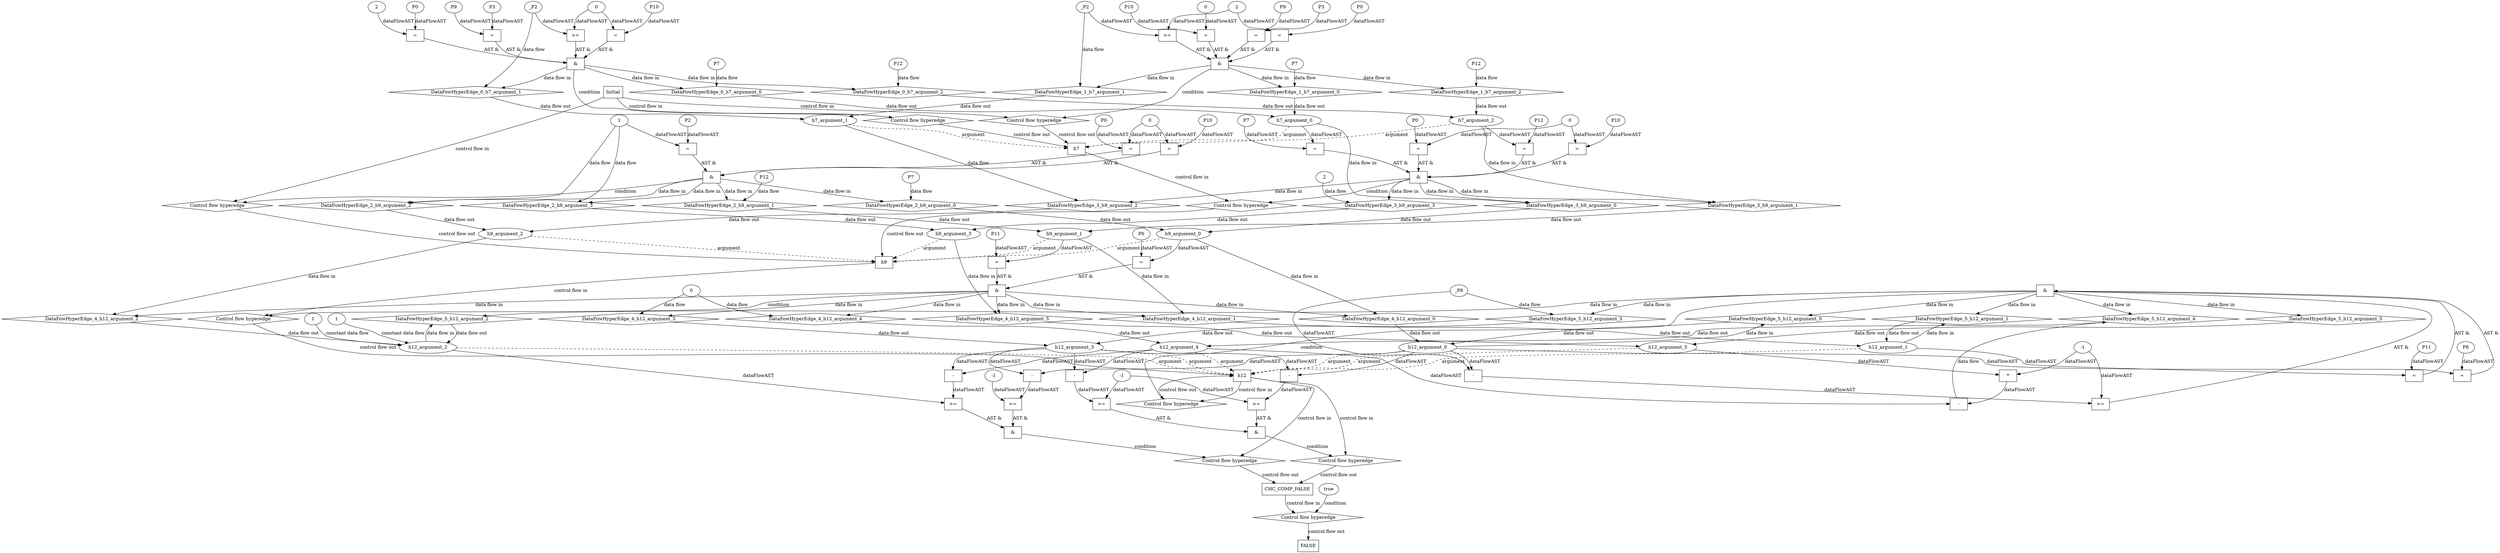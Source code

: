 digraph dag {
"CHC_COMP_FALSE" [label="CHC_COMP_FALSE" nodeName="CHC_COMP_FALSE" class=cfn  shape="rect"];
"h12" [label="h12" nodeName="h12" class=cfn  shape="rect"];
"h7" [label="h7" nodeName="h7" class=cfn  shape="rect"];
"h9" [label="h9" nodeName="h9" class=cfn  shape="rect"];
FALSE [label="FALSE" nodeName=FALSE class=cfn  shape="rect"];
Initial [label="Initial" nodeName=Initial class=cfn  shape="rect"];
ControlFowHyperEdge_0 [label="Control flow hyperedge" nodeName=ControlFowHyperEdge_0 class=controlFlowHyperEdge shape="diamond"];
"Initial" -> ControlFowHyperEdge_0 [label="control flow in"]
ControlFowHyperEdge_0 -> "h7" [label="control flow out"]
ControlFowHyperEdge_1 [label="Control flow hyperedge" nodeName=ControlFowHyperEdge_1 class=controlFlowHyperEdge shape="diamond"];
"Initial" -> ControlFowHyperEdge_1 [label="control flow in"]
ControlFowHyperEdge_1 -> "h7" [label="control flow out"]
ControlFowHyperEdge_2 [label="Control flow hyperedge" nodeName=ControlFowHyperEdge_2 class=controlFlowHyperEdge shape="diamond"];
"Initial" -> ControlFowHyperEdge_2 [label="control flow in"]
ControlFowHyperEdge_2 -> "h9" [label="control flow out"]
ControlFowHyperEdge_3 [label="Control flow hyperedge" nodeName=ControlFowHyperEdge_3 class=controlFlowHyperEdge shape="diamond"];
"h7" -> ControlFowHyperEdge_3 [label="control flow in"]
ControlFowHyperEdge_3 -> "h9" [label="control flow out"]
ControlFowHyperEdge_4 [label="Control flow hyperedge" nodeName=ControlFowHyperEdge_4 class=controlFlowHyperEdge shape="diamond"];
"h9" -> ControlFowHyperEdge_4 [label="control flow in"]
ControlFowHyperEdge_4 -> "h12" [label="control flow out"]
ControlFowHyperEdge_5 [label="Control flow hyperedge" nodeName=ControlFowHyperEdge_5 class=controlFlowHyperEdge shape="diamond"];
"h12" -> ControlFowHyperEdge_5 [label="control flow in"]
ControlFowHyperEdge_5 -> "h12" [label="control flow out"]
ControlFowHyperEdge_6 [label="Control flow hyperedge" nodeName=ControlFowHyperEdge_6 class=controlFlowHyperEdge shape="diamond"];
"h12" -> ControlFowHyperEdge_6 [label="control flow in"]
ControlFowHyperEdge_6 -> "CHC_COMP_FALSE" [label="control flow out"]
ControlFowHyperEdge_7 [label="Control flow hyperedge" nodeName=ControlFowHyperEdge_7 class=controlFlowHyperEdge shape="diamond"];
"h12" -> ControlFowHyperEdge_7 [label="control flow in"]
ControlFowHyperEdge_7 -> "CHC_COMP_FALSE" [label="control flow out"]
ControlFowHyperEdge_8 [label="Control flow hyperedge" nodeName=ControlFowHyperEdge_8 class=controlFlowHyperEdge shape="diamond"];
"CHC_COMP_FALSE" -> ControlFowHyperEdge_8 [label="control flow in"]
ControlFowHyperEdge_8 -> "FALSE" [label="control flow out"]
"h7_argument_0" [label="h7_argument_0" nodeName=argument0 class=argument  head="h7" shape="oval"];
"h7_argument_0" -> "h7"[label="argument" style="dashed"]
"h7_argument_1" [label="h7_argument_1" nodeName=argument1 class=argument  head="h7" shape="oval"];
"h7_argument_1" -> "h7"[label="argument" style="dashed"]
"h7_argument_2" [label="h7_argument_2" nodeName=argument2 class=argument  head="h7" shape="oval"];
"h7_argument_2" -> "h7"[label="argument" style="dashed"]
"h9_argument_0" [label="h9_argument_0" nodeName=argument0 class=argument  head="h9" shape="oval"];
"h9_argument_0" -> "h9"[label="argument" style="dashed"]
"h9_argument_1" [label="h9_argument_1" nodeName=argument1 class=argument  head="h9" shape="oval"];
"h9_argument_1" -> "h9"[label="argument" style="dashed"]
"h9_argument_2" [label="h9_argument_2" nodeName=argument2 class=argument  head="h9" shape="oval"];
"h9_argument_2" -> "h9"[label="argument" style="dashed"]
"h9_argument_3" [label="h9_argument_3" nodeName=argument3 class=argument  head="h9" shape="oval"];
"h9_argument_3" -> "h9"[label="argument" style="dashed"]
"h12_argument_0" [label="h12_argument_0" nodeName=argument0 class=argument  head="h12" shape="oval"];
"h12_argument_0" -> "h12"[label="argument" style="dashed"]
"h12_argument_1" [label="h12_argument_1" nodeName=argument1 class=argument  head="h12" shape="oval"];
"h12_argument_1" -> "h12"[label="argument" style="dashed"]
"h12_argument_2" [label="h12_argument_2" nodeName=argument2 class=argument  head="h12" shape="oval"];
"h12_argument_2" -> "h12"[label="argument" style="dashed"]
"h12_argument_3" [label="h12_argument_3" nodeName=argument3 class=argument  head="h12" shape="oval"];
"h12_argument_3" -> "h12"[label="argument" style="dashed"]
"h12_argument_4" [label="h12_argument_4" nodeName=argument4 class=argument  head="h12" shape="oval"];
"h12_argument_4" -> "h12"[label="argument" style="dashed"]
"h12_argument_5" [label="h12_argument_5" nodeName=argument5 class=argument  head="h12" shape="oval"];
"h12_argument_5" -> "h12"[label="argument" style="dashed"]

"xxxh7___Initial_0xxx_and" [label="&" nodeName="xxxh7___Initial_0xxx_and" class=Operator shape="rect"];
"xxxh7___Initial_0xxxguard_0_node_0" [label=">=" nodeName="xxxh7___Initial_0xxxguard_0_node_0" class=Operator  shape="rect"];
"xxxh7___Initial_0xxxguard_0_node_1" [label="0" nodeName="xxxh7___Initial_0xxxguard_0_node_1" class=Literal ];
"xxxh7___Initial_0xxxguard_0_node_1" -> "xxxh7___Initial_0xxxguard_0_node_0"[label="dataFlowAST"]
"xxxh7___Initial_0xxxdataFlow1_node_0" -> "xxxh7___Initial_0xxxguard_0_node_0"[label="dataFlowAST"]

"xxxh7___Initial_0xxxguard_0_node_0" -> "xxxh7___Initial_0xxx_and" [label="AST &"];
"xxxh7___Initial_0xxxguard1_node_0" [label="=" nodeName="xxxh7___Initial_0xxxguard1_node_0" class=Operator  shape="rect"];
"xxxh7___Initial_0xxxguard1_node_1" [label="P0" nodeName="xxxh7___Initial_0xxxguard1_node_1" class=Constant ];
"xxxh7___Initial_0xxxguard1_node_2" [label="2" nodeName="xxxh7___Initial_0xxxguard1_node_2" class=Literal ];
"xxxh7___Initial_0xxxguard1_node_1" -> "xxxh7___Initial_0xxxguard1_node_0"[label="dataFlowAST"]
"xxxh7___Initial_0xxxguard1_node_2" -> "xxxh7___Initial_0xxxguard1_node_0"[label="dataFlowAST"]

"xxxh7___Initial_0xxxguard1_node_0" -> "xxxh7___Initial_0xxx_and" [label="AST &"];
"xxxh7___Initial_0xxxguard2_node_0" [label="=" nodeName="xxxh7___Initial_0xxxguard2_node_0" class=Operator  shape="rect"];
"xxxh7___Initial_0xxxguard2_node_1" [label="P10" nodeName="xxxh7___Initial_0xxxguard2_node_1" class=Constant ];
"xxxh7___Initial_0xxxguard2_node_1" -> "xxxh7___Initial_0xxxguard2_node_0"[label="dataFlowAST"]
"xxxh7___Initial_0xxxguard_0_node_1" -> "xxxh7___Initial_0xxxguard2_node_0"[label="dataFlowAST"]

"xxxh7___Initial_0xxxguard2_node_0" -> "xxxh7___Initial_0xxx_and" [label="AST &"];
"xxxh7___Initial_0xxxguard3_node_0" [label="=" nodeName="xxxh7___Initial_0xxxguard3_node_0" class=Operator  shape="rect"];
"xxxh7___Initial_0xxxguard3_node_1" [label="P9" nodeName="xxxh7___Initial_0xxxguard3_node_1" class=Constant ];
"xxxh7___Initial_0xxxguard3_node_2" [label="P3" nodeName="xxxh7___Initial_0xxxguard3_node_2" class=Constant ];
"xxxh7___Initial_0xxxguard3_node_1" -> "xxxh7___Initial_0xxxguard3_node_0"[label="dataFlowAST"]
"xxxh7___Initial_0xxxguard3_node_2" -> "xxxh7___Initial_0xxxguard3_node_0"[label="dataFlowAST"]

"xxxh7___Initial_0xxxguard3_node_0" -> "xxxh7___Initial_0xxx_and" [label="AST &"];
"xxxh7___Initial_0xxx_and" -> "ControlFowHyperEdge_0" [label="condition"];
"xxxh7___Initial_0xxxdataFlow_0_node_0" [label="P7" nodeName="xxxh7___Initial_0xxxdataFlow_0_node_0" class=Constant ];

"xxxh7___Initial_0xxxdataFlow_0_node_0" -> "DataFowHyperEdge_0_h7_argument_0" [label="data flow"];
"xxxh7___Initial_0xxxdataFlow1_node_0" [label="_P2" nodeName="xxxh7___Initial_0xxxdataFlow1_node_0" class=Constant ];

"xxxh7___Initial_0xxxdataFlow1_node_0" -> "DataFowHyperEdge_0_h7_argument_1" [label="data flow"];
"xxxh7___Initial_0xxxdataFlow2_node_0" [label="P12" nodeName="xxxh7___Initial_0xxxdataFlow2_node_0" class=Constant ];

"xxxh7___Initial_0xxxdataFlow2_node_0" -> "DataFowHyperEdge_0_h7_argument_2" [label="data flow"];
"xxxh7___Initial_1xxx_and" [label="&" nodeName="xxxh7___Initial_1xxx_and" class=Operator shape="rect"];
"xxxh7___Initial_1xxxguard_0_node_0" [label=">=" nodeName="xxxh7___Initial_1xxxguard_0_node_0" class=Operator  shape="rect"];
"xxxh7___Initial_1xxxguard_0_node_2" [label="2" nodeName="xxxh7___Initial_1xxxguard_0_node_2" class=Literal ];
"xxxh7___Initial_1xxxdataFlow1_node_0" -> "xxxh7___Initial_1xxxguard_0_node_0"[label="dataFlowAST"]
"xxxh7___Initial_1xxxguard_0_node_2" -> "xxxh7___Initial_1xxxguard_0_node_0"[label="dataFlowAST"]

"xxxh7___Initial_1xxxguard_0_node_0" -> "xxxh7___Initial_1xxx_and" [label="AST &"];
"xxxh7___Initial_1xxxguard1_node_0" [label="=" nodeName="xxxh7___Initial_1xxxguard1_node_0" class=Operator  shape="rect"];
"xxxh7___Initial_1xxxguard1_node_1" [label="P0" nodeName="xxxh7___Initial_1xxxguard1_node_1" class=Constant ];
"xxxh7___Initial_1xxxguard1_node_1" -> "xxxh7___Initial_1xxxguard1_node_0"[label="dataFlowAST"]
"xxxh7___Initial_1xxxguard_0_node_2" -> "xxxh7___Initial_1xxxguard1_node_0"[label="dataFlowAST"]

"xxxh7___Initial_1xxxguard1_node_0" -> "xxxh7___Initial_1xxx_and" [label="AST &"];
"xxxh7___Initial_1xxxguard2_node_0" [label="=" nodeName="xxxh7___Initial_1xxxguard2_node_0" class=Operator  shape="rect"];
"xxxh7___Initial_1xxxguard2_node_1" [label="P10" nodeName="xxxh7___Initial_1xxxguard2_node_1" class=Constant ];
"xxxh7___Initial_1xxxguard2_node_2" [label="0" nodeName="xxxh7___Initial_1xxxguard2_node_2" class=Literal ];
"xxxh7___Initial_1xxxguard2_node_1" -> "xxxh7___Initial_1xxxguard2_node_0"[label="dataFlowAST"]
"xxxh7___Initial_1xxxguard2_node_2" -> "xxxh7___Initial_1xxxguard2_node_0"[label="dataFlowAST"]

"xxxh7___Initial_1xxxguard2_node_0" -> "xxxh7___Initial_1xxx_and" [label="AST &"];
"xxxh7___Initial_1xxxguard3_node_0" [label="=" nodeName="xxxh7___Initial_1xxxguard3_node_0" class=Operator  shape="rect"];
"xxxh7___Initial_1xxxguard3_node_1" [label="P9" nodeName="xxxh7___Initial_1xxxguard3_node_1" class=Constant ];
"xxxh7___Initial_1xxxguard3_node_2" [label="P3" nodeName="xxxh7___Initial_1xxxguard3_node_2" class=Constant ];
"xxxh7___Initial_1xxxguard3_node_1" -> "xxxh7___Initial_1xxxguard3_node_0"[label="dataFlowAST"]
"xxxh7___Initial_1xxxguard3_node_2" -> "xxxh7___Initial_1xxxguard3_node_0"[label="dataFlowAST"]

"xxxh7___Initial_1xxxguard3_node_0" -> "xxxh7___Initial_1xxx_and" [label="AST &"];
"xxxh7___Initial_1xxx_and" -> "ControlFowHyperEdge_1" [label="condition"];
"xxxh7___Initial_1xxxdataFlow_0_node_0" [label="P7" nodeName="xxxh7___Initial_1xxxdataFlow_0_node_0" class=Constant ];

"xxxh7___Initial_1xxxdataFlow_0_node_0" -> "DataFowHyperEdge_1_h7_argument_0" [label="data flow"];
"xxxh7___Initial_1xxxdataFlow1_node_0" [label="_P2" nodeName="xxxh7___Initial_1xxxdataFlow1_node_0" class=Constant ];

"xxxh7___Initial_1xxxdataFlow1_node_0" -> "DataFowHyperEdge_1_h7_argument_1" [label="data flow"];
"xxxh7___Initial_1xxxdataFlow2_node_0" [label="P12" nodeName="xxxh7___Initial_1xxxdataFlow2_node_0" class=Constant ];

"xxxh7___Initial_1xxxdataFlow2_node_0" -> "DataFowHyperEdge_1_h7_argument_2" [label="data flow"];
"xxxh9___Initial_2xxx_and" [label="&" nodeName="xxxh9___Initial_2xxx_and" class=Operator shape="rect"];
"xxxh9___Initial_2xxxguard_0_node_0" [label="=" nodeName="xxxh9___Initial_2xxxguard_0_node_0" class=Operator  shape="rect"];
"xxxh9___Initial_2xxxguard_0_node_1" [label="P0" nodeName="xxxh9___Initial_2xxxguard_0_node_1" class=Constant ];
"xxxh9___Initial_2xxxguard_0_node_2" [label="0" nodeName="xxxh9___Initial_2xxxguard_0_node_2" class=Literal ];
"xxxh9___Initial_2xxxguard_0_node_1" -> "xxxh9___Initial_2xxxguard_0_node_0"[label="dataFlowAST"]
"xxxh9___Initial_2xxxguard_0_node_2" -> "xxxh9___Initial_2xxxguard_0_node_0"[label="dataFlowAST"]

"xxxh9___Initial_2xxxguard_0_node_0" -> "xxxh9___Initial_2xxx_and" [label="AST &"];
"xxxh9___Initial_2xxxguard1_node_0" [label="=" nodeName="xxxh9___Initial_2xxxguard1_node_0" class=Operator  shape="rect"];
"xxxh9___Initial_2xxxguard1_node_1" [label="P10" nodeName="xxxh9___Initial_2xxxguard1_node_1" class=Constant ];
"xxxh9___Initial_2xxxguard1_node_1" -> "xxxh9___Initial_2xxxguard1_node_0"[label="dataFlowAST"]
"xxxh9___Initial_2xxxguard_0_node_2" -> "xxxh9___Initial_2xxxguard1_node_0"[label="dataFlowAST"]

"xxxh9___Initial_2xxxguard1_node_0" -> "xxxh9___Initial_2xxx_and" [label="AST &"];
"xxxh9___Initial_2xxxguard2_node_0" [label="=" nodeName="xxxh9___Initial_2xxxguard2_node_0" class=Operator  shape="rect"];
"xxxh9___Initial_2xxxguard2_node_2" [label="P2" nodeName="xxxh9___Initial_2xxxguard2_node_2" class=Constant ];
"xxxh9___Initial_2xxxdataFlow2_node_0" -> "xxxh9___Initial_2xxxguard2_node_0"[label="dataFlowAST"]
"xxxh9___Initial_2xxxguard2_node_2" -> "xxxh9___Initial_2xxxguard2_node_0"[label="dataFlowAST"]

"xxxh9___Initial_2xxxguard2_node_0" -> "xxxh9___Initial_2xxx_and" [label="AST &"];
"xxxh9___Initial_2xxx_and" -> "ControlFowHyperEdge_2" [label="condition"];
"xxxh9___Initial_2xxxdataFlow_0_node_0" [label="P7" nodeName="xxxh9___Initial_2xxxdataFlow_0_node_0" class=Constant ];

"xxxh9___Initial_2xxxdataFlow_0_node_0" -> "DataFowHyperEdge_2_h9_argument_0" [label="data flow"];
"xxxh9___Initial_2xxxdataFlow1_node_0" [label="P12" nodeName="xxxh9___Initial_2xxxdataFlow1_node_0" class=Constant ];

"xxxh9___Initial_2xxxdataFlow1_node_0" -> "DataFowHyperEdge_2_h9_argument_1" [label="data flow"];
"xxxh9___Initial_2xxxdataFlow2_node_0" [label="1" nodeName="xxxh9___Initial_2xxxdataFlow2_node_0" class=Literal ];

"xxxh9___Initial_2xxxdataFlow2_node_0" -> "DataFowHyperEdge_2_h9_argument_2" [label="data flow"];

"xxxh9___Initial_2xxxdataFlow2_node_0" -> "DataFowHyperEdge_2_h9_argument_3" [label="data flow"];
"xxxh9___h7_3xxx_and" [label="&" nodeName="xxxh9___h7_3xxx_and" class=Operator shape="rect"];
"xxxh9___h7_3xxxguard_0_node_0" [label="=" nodeName="xxxh9___h7_3xxxguard_0_node_0" class=Operator  shape="rect"];
"xxxh9___h7_3xxxguard_0_node_1" [label="P0" nodeName="xxxh9___h7_3xxxguard_0_node_1" class=Constant ];
"xxxh9___h7_3xxxguard_0_node_2" [label="0" nodeName="xxxh9___h7_3xxxguard_0_node_2" class=Literal ];
"xxxh9___h7_3xxxguard_0_node_1" -> "xxxh9___h7_3xxxguard_0_node_0"[label="dataFlowAST"]
"xxxh9___h7_3xxxguard_0_node_2" -> "xxxh9___h7_3xxxguard_0_node_0"[label="dataFlowAST"]

"xxxh9___h7_3xxxguard_0_node_0" -> "xxxh9___h7_3xxx_and" [label="AST &"];
"xxxh9___h7_3xxxguard1_node_0" [label="=" nodeName="xxxh9___h7_3xxxguard1_node_0" class=Operator  shape="rect"];
"xxxh9___h7_3xxxguard1_node_1" [label="P7" nodeName="xxxh9___h7_3xxxguard1_node_1" class=Constant ];
"xxxh9___h7_3xxxguard1_node_1" -> "xxxh9___h7_3xxxguard1_node_0"[label="dataFlowAST"]
"h7_argument_0" -> "xxxh9___h7_3xxxguard1_node_0"[label="dataFlowAST"]

"xxxh9___h7_3xxxguard1_node_0" -> "xxxh9___h7_3xxx_and" [label="AST &"];
"xxxh9___h7_3xxxguard2_node_0" [label="=" nodeName="xxxh9___h7_3xxxguard2_node_0" class=Operator  shape="rect"];
"xxxh9___h7_3xxxguard2_node_1" [label="P12" nodeName="xxxh9___h7_3xxxguard2_node_1" class=Constant ];
"xxxh9___h7_3xxxguard2_node_1" -> "xxxh9___h7_3xxxguard2_node_0"[label="dataFlowAST"]
"h7_argument_2" -> "xxxh9___h7_3xxxguard2_node_0"[label="dataFlowAST"]

"xxxh9___h7_3xxxguard2_node_0" -> "xxxh9___h7_3xxx_and" [label="AST &"];
"xxxh9___h7_3xxxguard3_node_0" [label="=" nodeName="xxxh9___h7_3xxxguard3_node_0" class=Operator  shape="rect"];
"xxxh9___h7_3xxxguard3_node_1" [label="P10" nodeName="xxxh9___h7_3xxxguard3_node_1" class=Constant ];
"xxxh9___h7_3xxxguard3_node_1" -> "xxxh9___h7_3xxxguard3_node_0"[label="dataFlowAST"]
"xxxh9___h7_3xxxguard_0_node_2" -> "xxxh9___h7_3xxxguard3_node_0"[label="dataFlowAST"]

"xxxh9___h7_3xxxguard3_node_0" -> "xxxh9___h7_3xxx_and" [label="AST &"];
"xxxh9___h7_3xxx_and" -> "ControlFowHyperEdge_3" [label="condition"];

"h7_argument_1" -> "DataFowHyperEdge_3_h9_argument_2" [label="data flow"];
"xxxh9___h7_3xxxdataFlow1_node_0" [label="2" nodeName="xxxh9___h7_3xxxdataFlow1_node_0" class=Literal ];

"xxxh9___h7_3xxxdataFlow1_node_0" -> "DataFowHyperEdge_3_h9_argument_3" [label="data flow"];
"xxxh12___h9_4xxx_and" [label="&" nodeName="xxxh12___h9_4xxx_and" class=Operator shape="rect"];
"xxxh12___h9_4xxxguard_0_node_0" [label="=" nodeName="xxxh12___h9_4xxxguard_0_node_0" class=Operator  shape="rect"];
"xxxh12___h9_4xxxguard_0_node_1" [label="P6" nodeName="xxxh12___h9_4xxxguard_0_node_1" class=Constant ];
"xxxh12___h9_4xxxguard_0_node_1" -> "xxxh12___h9_4xxxguard_0_node_0"[label="dataFlowAST"]
"h9_argument_0" -> "xxxh12___h9_4xxxguard_0_node_0"[label="dataFlowAST"]

"xxxh12___h9_4xxxguard_0_node_0" -> "xxxh12___h9_4xxx_and" [label="AST &"];
"xxxh12___h9_4xxxguard1_node_0" [label="=" nodeName="xxxh12___h9_4xxxguard1_node_0" class=Operator  shape="rect"];
"xxxh12___h9_4xxxguard1_node_1" [label="P11" nodeName="xxxh12___h9_4xxxguard1_node_1" class=Constant ];
"xxxh12___h9_4xxxguard1_node_1" -> "xxxh12___h9_4xxxguard1_node_0"[label="dataFlowAST"]
"h9_argument_1" -> "xxxh12___h9_4xxxguard1_node_0"[label="dataFlowAST"]

"xxxh12___h9_4xxxguard1_node_0" -> "xxxh12___h9_4xxx_and" [label="AST &"];
"xxxh12___h9_4xxx_and" -> "ControlFowHyperEdge_4" [label="condition"];
"xxxh12___h9_4xxxdataFlow_0_node_0" [label="0" nodeName="xxxh12___h9_4xxxdataFlow_0_node_0" class=Literal ];

"xxxh12___h9_4xxxdataFlow_0_node_0" -> "DataFowHyperEdge_4_h12_argument_3" [label="data flow"];

"xxxh12___h9_4xxxdataFlow_0_node_0" -> "DataFowHyperEdge_4_h12_argument_4" [label="data flow"];
"xxxh12___h12_5xxx_and" [label="&" nodeName="xxxh12___h12_5xxx_and" class=Operator shape="rect"];
"xxxh12___h12_5xxxguard_0_node_0" [label=">=" nodeName="xxxh12___h12_5xxxguard_0_node_0" class=Operator  shape="rect"];
"xxxh12___h12_5xxxguard_0_node_1" [label="-" nodeName="xxxh12___h12_5xxxguard_0_node_1" class= Operator shape="rect"];
"xxxh12___h12_5xxxdataFlow1_node_3" [label="-1" nodeName="xxxh12___h12_5xxxdataFlow1_node_3" class=Literal ];
"xxxh12___h12_5xxxguard_0_node_1" -> "xxxh12___h12_5xxxguard_0_node_0"[label="dataFlowAST"]
"xxxh12___h12_5xxxdataFlow1_node_3" -> "xxxh12___h12_5xxxguard_0_node_0"[label="dataFlowAST"]
"h12_argument_0" -> "xxxh12___h12_5xxxguard_0_node_1"[label="dataFlowAST"]
"xxxh12___h12_5xxxdataFlow_0_node_0" -> "xxxh12___h12_5xxxguard_0_node_1"[label="dataFlowAST"]

"xxxh12___h12_5xxxguard_0_node_0" -> "xxxh12___h12_5xxx_and" [label="AST &"];
"xxxh12___h12_5xxxguard1_node_0" [label="=" nodeName="xxxh12___h12_5xxxguard1_node_0" class=Operator  shape="rect"];
"xxxh12___h12_5xxxguard1_node_1" [label="P6" nodeName="xxxh12___h12_5xxxguard1_node_1" class=Constant ];
"xxxh12___h12_5xxxguard1_node_1" -> "xxxh12___h12_5xxxguard1_node_0"[label="dataFlowAST"]
"h12_argument_0" -> "xxxh12___h12_5xxxguard1_node_0"[label="dataFlowAST"]

"xxxh12___h12_5xxxguard1_node_0" -> "xxxh12___h12_5xxx_and" [label="AST &"];
"xxxh12___h12_5xxxguard2_node_0" [label="=" nodeName="xxxh12___h12_5xxxguard2_node_0" class=Operator  shape="rect"];
"xxxh12___h12_5xxxguard2_node_1" [label="P11" nodeName="xxxh12___h12_5xxxguard2_node_1" class=Constant ];
"xxxh12___h12_5xxxguard2_node_1" -> "xxxh12___h12_5xxxguard2_node_0"[label="dataFlowAST"]
"h12_argument_1" -> "xxxh12___h12_5xxxguard2_node_0"[label="dataFlowAST"]

"xxxh12___h12_5xxxguard2_node_0" -> "xxxh12___h12_5xxx_and" [label="AST &"];
"xxxh12___h12_5xxx_and" -> "ControlFowHyperEdge_5" [label="condition"];
"xxxh12___h12_5xxxdataFlow_0_node_0" [label="_P8" nodeName="xxxh12___h12_5xxxdataFlow_0_node_0" class=Constant ];

"xxxh12___h12_5xxxdataFlow_0_node_0" -> "DataFowHyperEdge_5_h12_argument_3" [label="data flow"];
"xxxh12___h12_5xxxdataFlow1_node_0" [label="-" nodeName="xxxh12___h12_5xxxdataFlow1_node_0" class= Operator shape="rect"];
"xxxh12___h12_5xxxdataFlow1_node_2" [label="*" nodeName="xxxh12___h12_5xxxdataFlow1_node_2" class=Operator  shape="rect"];
"xxxh12___h12_5xxxdataFlow1_node_3" [label="-1" nodeName="xxxh12___h12_5xxxdataFlow1_node_3" class=Coeff ];
"h12_argument_4" -> "xxxh12___h12_5xxxdataFlow1_node_0"[label="dataFlowAST"]
"xxxh12___h12_5xxxdataFlow1_node_2" -> "xxxh12___h12_5xxxdataFlow1_node_0"[label="dataFlowAST"]
"h12_argument_5" -> "xxxh12___h12_5xxxdataFlow1_node_2"[label="dataFlowAST"]
"xxxh12___h12_5xxxdataFlow1_node_3" -> "xxxh12___h12_5xxxdataFlow1_node_2"[label="dataFlowAST"]

"xxxh12___h12_5xxxdataFlow1_node_0" -> "DataFowHyperEdge_5_h12_argument_4" [label="data flow"];
"xxxCHC_COMP_FALSE___h12_6xxx_and" [label="&" nodeName="xxxCHC_COMP_FALSE___h12_6xxx_and" class=Operator shape="rect"];
"xxxCHC_COMP_FALSE___h12_6xxxguard_0_node_0" [label=">=" nodeName="xxxCHC_COMP_FALSE___h12_6xxxguard_0_node_0" class=Operator  shape="rect"];
"xxxCHC_COMP_FALSE___h12_6xxxguard_0_node_1" [label="-" nodeName="xxxCHC_COMP_FALSE___h12_6xxxguard_0_node_1" class= Operator shape="rect"];
"xxxCHC_COMP_FALSE___h12_6xxxguard_0_node_1" -> "xxxCHC_COMP_FALSE___h12_6xxxguard_0_node_0"[label="dataFlowAST"]
"h12_argument_2" -> "xxxCHC_COMP_FALSE___h12_6xxxguard_0_node_0"[label="dataFlowAST"]
"h12_argument_3" -> "xxxCHC_COMP_FALSE___h12_6xxxguard_0_node_1"[label="dataFlowAST"]
"h12_argument_4" -> "xxxCHC_COMP_FALSE___h12_6xxxguard_0_node_1"[label="dataFlowAST"]

"xxxCHC_COMP_FALSE___h12_6xxxguard_0_node_0" -> "xxxCHC_COMP_FALSE___h12_6xxx_and" [label="AST &"];
"xxxCHC_COMP_FALSE___h12_6xxxguard1_node_0" [label=">=" nodeName="xxxCHC_COMP_FALSE___h12_6xxxguard1_node_0" class=Operator  shape="rect"];
"xxxCHC_COMP_FALSE___h12_6xxxguard1_node_1" [label="-1" nodeName="xxxCHC_COMP_FALSE___h12_6xxxguard1_node_1" class=Literal ];
"xxxCHC_COMP_FALSE___h12_6xxxguard1_node_2" [label="-" nodeName="xxxCHC_COMP_FALSE___h12_6xxxguard1_node_2" class= Operator shape="rect"];
"xxxCHC_COMP_FALSE___h12_6xxxguard1_node_1" -> "xxxCHC_COMP_FALSE___h12_6xxxguard1_node_0"[label="dataFlowAST"]
"xxxCHC_COMP_FALSE___h12_6xxxguard1_node_2" -> "xxxCHC_COMP_FALSE___h12_6xxxguard1_node_0"[label="dataFlowAST"]
"h12_argument_0" -> "xxxCHC_COMP_FALSE___h12_6xxxguard1_node_2"[label="dataFlowAST"]
"h12_argument_3" -> "xxxCHC_COMP_FALSE___h12_6xxxguard1_node_2"[label="dataFlowAST"]

"xxxCHC_COMP_FALSE___h12_6xxxguard1_node_0" -> "xxxCHC_COMP_FALSE___h12_6xxx_and" [label="AST &"];
"xxxCHC_COMP_FALSE___h12_6xxx_and" -> "ControlFowHyperEdge_6" [label="condition"];
"xxxCHC_COMP_FALSE___h12_7xxx_and" [label="&" nodeName="xxxCHC_COMP_FALSE___h12_7xxx_and" class=Operator shape="rect"];
"xxxCHC_COMP_FALSE___h12_7xxxguard_0_node_0" [label=">=" nodeName="xxxCHC_COMP_FALSE___h12_7xxxguard_0_node_0" class=Operator  shape="rect"];
"xxxCHC_COMP_FALSE___h12_7xxxguard_0_node_1" [label="-1" nodeName="xxxCHC_COMP_FALSE___h12_7xxxguard_0_node_1" class=Literal ];
"xxxCHC_COMP_FALSE___h12_7xxxguard_0_node_2" [label="-" nodeName="xxxCHC_COMP_FALSE___h12_7xxxguard_0_node_2" class= Operator shape="rect"];
"xxxCHC_COMP_FALSE___h12_7xxxguard_0_node_1" -> "xxxCHC_COMP_FALSE___h12_7xxxguard_0_node_0"[label="dataFlowAST"]
"xxxCHC_COMP_FALSE___h12_7xxxguard_0_node_2" -> "xxxCHC_COMP_FALSE___h12_7xxxguard_0_node_0"[label="dataFlowAST"]
"h12_argument_3" -> "xxxCHC_COMP_FALSE___h12_7xxxguard_0_node_2"[label="dataFlowAST"]
"h12_argument_4" -> "xxxCHC_COMP_FALSE___h12_7xxxguard_0_node_2"[label="dataFlowAST"]

"xxxCHC_COMP_FALSE___h12_7xxxguard_0_node_0" -> "xxxCHC_COMP_FALSE___h12_7xxx_and" [label="AST &"];
"xxxCHC_COMP_FALSE___h12_7xxxguard1_node_0" [label=">=" nodeName="xxxCHC_COMP_FALSE___h12_7xxxguard1_node_0" class=Operator  shape="rect"];
"xxxCHC_COMP_FALSE___h12_7xxxguard1_node_2" [label="-" nodeName="xxxCHC_COMP_FALSE___h12_7xxxguard1_node_2" class= Operator shape="rect"];
"xxxCHC_COMP_FALSE___h12_7xxxguard_0_node_1" -> "xxxCHC_COMP_FALSE___h12_7xxxguard1_node_0"[label="dataFlowAST"]
"xxxCHC_COMP_FALSE___h12_7xxxguard1_node_2" -> "xxxCHC_COMP_FALSE___h12_7xxxguard1_node_0"[label="dataFlowAST"]
"h12_argument_0" -> "xxxCHC_COMP_FALSE___h12_7xxxguard1_node_2"[label="dataFlowAST"]
"h12_argument_3" -> "xxxCHC_COMP_FALSE___h12_7xxxguard1_node_2"[label="dataFlowAST"]

"xxxCHC_COMP_FALSE___h12_7xxxguard1_node_0" -> "xxxCHC_COMP_FALSE___h12_7xxx_and" [label="AST &"];
"xxxCHC_COMP_FALSE___h12_7xxx_and" -> "ControlFowHyperEdge_7" [label="condition"];
"xxxFALSE___CHC_COMP_FALSE_8xxxguard_0_node_0" [label="true" nodeName="xxxFALSE___CHC_COMP_FALSE_8xxxguard_0_node_0" class=BoolValue ];

"xxxFALSE___CHC_COMP_FALSE_8xxxguard_0_node_0" -> "ControlFowHyperEdge_8" [label="condition"];
"DataFowHyperEdge_0_h7_argument_0" [label="DataFowHyperEdge_0_h7_argument_0" nodeName="DataFowHyperEdge_0_h7_argument_0" class=DataFlowHyperedge shape="diamond"];
"DataFowHyperEdge_0_h7_argument_0" -> "h7_argument_0"[label="data flow out"]
"xxxh7___Initial_0xxx_and" -> "DataFowHyperEdge_0_h7_argument_0"[label="data flow in"]
"DataFowHyperEdge_0_h7_argument_1" [label="DataFowHyperEdge_0_h7_argument_1" nodeName="DataFowHyperEdge_0_h7_argument_1" class=DataFlowHyperedge shape="diamond"];
"DataFowHyperEdge_0_h7_argument_1" -> "h7_argument_1"[label="data flow out"]
"xxxh7___Initial_0xxx_and" -> "DataFowHyperEdge_0_h7_argument_1"[label="data flow in"]
"DataFowHyperEdge_0_h7_argument_2" [label="DataFowHyperEdge_0_h7_argument_2" nodeName="DataFowHyperEdge_0_h7_argument_2" class=DataFlowHyperedge shape="diamond"];
"DataFowHyperEdge_0_h7_argument_2" -> "h7_argument_2"[label="data flow out"]
"xxxh7___Initial_0xxx_and" -> "DataFowHyperEdge_0_h7_argument_2"[label="data flow in"]
"DataFowHyperEdge_1_h7_argument_0" [label="DataFowHyperEdge_1_h7_argument_0" nodeName="DataFowHyperEdge_1_h7_argument_0" class=DataFlowHyperedge shape="diamond"];
"DataFowHyperEdge_1_h7_argument_0" -> "h7_argument_0"[label="data flow out"]
"xxxh7___Initial_1xxx_and" -> "DataFowHyperEdge_1_h7_argument_0"[label="data flow in"]
"DataFowHyperEdge_1_h7_argument_1" [label="DataFowHyperEdge_1_h7_argument_1" nodeName="DataFowHyperEdge_1_h7_argument_1" class=DataFlowHyperedge shape="diamond"];
"DataFowHyperEdge_1_h7_argument_1" -> "h7_argument_1"[label="data flow out"]
"xxxh7___Initial_1xxx_and" -> "DataFowHyperEdge_1_h7_argument_1"[label="data flow in"]
"DataFowHyperEdge_1_h7_argument_2" [label="DataFowHyperEdge_1_h7_argument_2" nodeName="DataFowHyperEdge_1_h7_argument_2" class=DataFlowHyperedge shape="diamond"];
"DataFowHyperEdge_1_h7_argument_2" -> "h7_argument_2"[label="data flow out"]
"xxxh7___Initial_1xxx_and" -> "DataFowHyperEdge_1_h7_argument_2"[label="data flow in"]
"DataFowHyperEdge_2_h9_argument_0" [label="DataFowHyperEdge_2_h9_argument_0" nodeName="DataFowHyperEdge_2_h9_argument_0" class=DataFlowHyperedge shape="diamond"];
"DataFowHyperEdge_2_h9_argument_0" -> "h9_argument_0"[label="data flow out"]
"xxxh9___Initial_2xxx_and" -> "DataFowHyperEdge_2_h9_argument_0"[label="data flow in"]
"DataFowHyperEdge_2_h9_argument_1" [label="DataFowHyperEdge_2_h9_argument_1" nodeName="DataFowHyperEdge_2_h9_argument_1" class=DataFlowHyperedge shape="diamond"];
"DataFowHyperEdge_2_h9_argument_1" -> "h9_argument_1"[label="data flow out"]
"xxxh9___Initial_2xxx_and" -> "DataFowHyperEdge_2_h9_argument_1"[label="data flow in"]
"DataFowHyperEdge_2_h9_argument_2" [label="DataFowHyperEdge_2_h9_argument_2" nodeName="DataFowHyperEdge_2_h9_argument_2" class=DataFlowHyperedge shape="diamond"];
"DataFowHyperEdge_2_h9_argument_2" -> "h9_argument_2"[label="data flow out"]
"xxxh9___Initial_2xxx_and" -> "DataFowHyperEdge_2_h9_argument_2"[label="data flow in"]
"DataFowHyperEdge_2_h9_argument_3" [label="DataFowHyperEdge_2_h9_argument_3" nodeName="DataFowHyperEdge_2_h9_argument_3" class=DataFlowHyperedge shape="diamond"];
"DataFowHyperEdge_2_h9_argument_3" -> "h9_argument_3"[label="data flow out"]
"xxxh9___Initial_2xxx_and" -> "DataFowHyperEdge_2_h9_argument_3"[label="data flow in"]
"DataFowHyperEdge_3_h9_argument_0" [label="DataFowHyperEdge_3_h9_argument_0" nodeName="DataFowHyperEdge_3_h9_argument_0" class=DataFlowHyperedge shape="diamond"];
"DataFowHyperEdge_3_h9_argument_0" -> "h9_argument_0"[label="data flow out"]
"xxxh9___h7_3xxx_and" -> "DataFowHyperEdge_3_h9_argument_0"[label="data flow in"]
"DataFowHyperEdge_3_h9_argument_1" [label="DataFowHyperEdge_3_h9_argument_1" nodeName="DataFowHyperEdge_3_h9_argument_1" class=DataFlowHyperedge shape="diamond"];
"DataFowHyperEdge_3_h9_argument_1" -> "h9_argument_1"[label="data flow out"]
"xxxh9___h7_3xxx_and" -> "DataFowHyperEdge_3_h9_argument_1"[label="data flow in"]
"DataFowHyperEdge_3_h9_argument_2" [label="DataFowHyperEdge_3_h9_argument_2" nodeName="DataFowHyperEdge_3_h9_argument_2" class=DataFlowHyperedge shape="diamond"];
"DataFowHyperEdge_3_h9_argument_2" -> "h9_argument_2"[label="data flow out"]
"xxxh9___h7_3xxx_and" -> "DataFowHyperEdge_3_h9_argument_2"[label="data flow in"]
"DataFowHyperEdge_3_h9_argument_3" [label="DataFowHyperEdge_3_h9_argument_3" nodeName="DataFowHyperEdge_3_h9_argument_3" class=DataFlowHyperedge shape="diamond"];
"DataFowHyperEdge_3_h9_argument_3" -> "h9_argument_3"[label="data flow out"]
"xxxh9___h7_3xxx_and" -> "DataFowHyperEdge_3_h9_argument_3"[label="data flow in"]
"DataFowHyperEdge_4_h12_argument_0" [label="DataFowHyperEdge_4_h12_argument_0" nodeName="DataFowHyperEdge_4_h12_argument_0" class=DataFlowHyperedge shape="diamond"];
"DataFowHyperEdge_4_h12_argument_0" -> "h12_argument_0"[label="data flow out"]
"xxxh12___h9_4xxx_and" -> "DataFowHyperEdge_4_h12_argument_0"[label="data flow in"]
"DataFowHyperEdge_4_h12_argument_1" [label="DataFowHyperEdge_4_h12_argument_1" nodeName="DataFowHyperEdge_4_h12_argument_1" class=DataFlowHyperedge shape="diamond"];
"DataFowHyperEdge_4_h12_argument_1" -> "h12_argument_1"[label="data flow out"]
"xxxh12___h9_4xxx_and" -> "DataFowHyperEdge_4_h12_argument_1"[label="data flow in"]
"DataFowHyperEdge_4_h12_argument_2" [label="DataFowHyperEdge_4_h12_argument_2" nodeName="DataFowHyperEdge_4_h12_argument_2" class=DataFlowHyperedge shape="diamond"];
"DataFowHyperEdge_4_h12_argument_2" -> "h12_argument_2"[label="data flow out"]
"xxxh12___h9_4xxx_and" -> "DataFowHyperEdge_4_h12_argument_2"[label="data flow in"]
"DataFowHyperEdge_4_h12_argument_3" [label="DataFowHyperEdge_4_h12_argument_3" nodeName="DataFowHyperEdge_4_h12_argument_3" class=DataFlowHyperedge shape="diamond"];
"DataFowHyperEdge_4_h12_argument_3" -> "h12_argument_3"[label="data flow out"]
"xxxh12___h9_4xxx_and" -> "DataFowHyperEdge_4_h12_argument_3"[label="data flow in"]
"DataFowHyperEdge_4_h12_argument_4" [label="DataFowHyperEdge_4_h12_argument_4" nodeName="DataFowHyperEdge_4_h12_argument_4" class=DataFlowHyperedge shape="diamond"];
"DataFowHyperEdge_4_h12_argument_4" -> "h12_argument_4"[label="data flow out"]
"xxxh12___h9_4xxx_and" -> "DataFowHyperEdge_4_h12_argument_4"[label="data flow in"]
"DataFowHyperEdge_4_h12_argument_5" [label="DataFowHyperEdge_4_h12_argument_5" nodeName="DataFowHyperEdge_4_h12_argument_5" class=DataFlowHyperedge shape="diamond"];
"DataFowHyperEdge_4_h12_argument_5" -> "h12_argument_5"[label="data flow out"]
"xxxh12___h9_4xxx_and" -> "DataFowHyperEdge_4_h12_argument_5"[label="data flow in"]
"DataFowHyperEdge_5_h12_argument_0" [label="DataFowHyperEdge_5_h12_argument_0" nodeName="DataFowHyperEdge_5_h12_argument_0" class=DataFlowHyperedge shape="diamond"];
"DataFowHyperEdge_5_h12_argument_0" -> "h12_argument_0"[label="data flow out"]
"xxxh12___h12_5xxx_and" -> "DataFowHyperEdge_5_h12_argument_0"[label="data flow in"]
"DataFowHyperEdge_5_h12_argument_1" [label="DataFowHyperEdge_5_h12_argument_1" nodeName="DataFowHyperEdge_5_h12_argument_1" class=DataFlowHyperedge shape="diamond"];
"DataFowHyperEdge_5_h12_argument_1" -> "h12_argument_1"[label="data flow out"]
"xxxh12___h12_5xxx_and" -> "DataFowHyperEdge_5_h12_argument_1"[label="data flow in"]
"DataFowHyperEdge_5_h12_argument_2" [label="DataFowHyperEdge_5_h12_argument_2" nodeName="DataFowHyperEdge_5_h12_argument_2" class=DataFlowHyperedge shape="diamond"];
"DataFowHyperEdge_5_h12_argument_2" -> "h12_argument_2"[label="data flow out"]
"xxxh12___h12_5xxx_and" -> "DataFowHyperEdge_5_h12_argument_2"[label="data flow in"]
"DataFowHyperEdge_5_h12_argument_3" [label="DataFowHyperEdge_5_h12_argument_3" nodeName="DataFowHyperEdge_5_h12_argument_3" class=DataFlowHyperedge shape="diamond"];
"DataFowHyperEdge_5_h12_argument_3" -> "h12_argument_3"[label="data flow out"]
"xxxh12___h12_5xxx_and" -> "DataFowHyperEdge_5_h12_argument_3"[label="data flow in"]
"DataFowHyperEdge_5_h12_argument_4" [label="DataFowHyperEdge_5_h12_argument_4" nodeName="DataFowHyperEdge_5_h12_argument_4" class=DataFlowHyperedge shape="diamond"];
"DataFowHyperEdge_5_h12_argument_4" -> "h12_argument_4"[label="data flow out"]
"xxxh12___h12_5xxx_and" -> "DataFowHyperEdge_5_h12_argument_4"[label="data flow in"]
"DataFowHyperEdge_5_h12_argument_5" [label="DataFowHyperEdge_5_h12_argument_5" nodeName="DataFowHyperEdge_5_h12_argument_5" class=DataFlowHyperedge shape="diamond"];
"DataFowHyperEdge_5_h12_argument_5" -> "h12_argument_5"[label="data flow out"]
"xxxh12___h12_5xxx_and" -> "DataFowHyperEdge_5_h12_argument_5"[label="data flow in"]
"xxxCHC_COMP_FALSE___h12_6xxxh12_argument_2_constant_1" [label="1" nodeName="xxxCHC_COMP_FALSE___h12_6xxxh12_argument_2_constant_1" class=Constant];
"xxxCHC_COMP_FALSE___h12_6xxxh12_argument_2_constant_1" -> "h12_argument_2" [label="constant data flow"];
"xxxCHC_COMP_FALSE___h12_7xxxh12_argument_2_constant_1" [label="1" nodeName="xxxCHC_COMP_FALSE___h12_7xxxh12_argument_2_constant_1" class=Constant];
"xxxCHC_COMP_FALSE___h12_7xxxh12_argument_2_constant_1" -> "h12_argument_2" [label="constant data flow"];
"h7_argument_0" -> "DataFowHyperEdge_3_h9_argument_0"[label="data flow in"]
"h7_argument_2" -> "DataFowHyperEdge_3_h9_argument_1"[label="data flow in"]
"h9_argument_0" -> "DataFowHyperEdge_4_h12_argument_0"[label="data flow in"]
"h9_argument_1" -> "DataFowHyperEdge_4_h12_argument_1"[label="data flow in"]
"h9_argument_2" -> "DataFowHyperEdge_4_h12_argument_2"[label="data flow in"]
"h9_argument_3" -> "DataFowHyperEdge_4_h12_argument_5"[label="data flow in"]
"h12_argument_0" -> "DataFowHyperEdge_5_h12_argument_0"[label="data flow in"]
"h12_argument_1" -> "DataFowHyperEdge_5_h12_argument_1"[label="data flow in"]
"h12_argument_2" -> "DataFowHyperEdge_5_h12_argument_2"[label="data flow in"]




}

